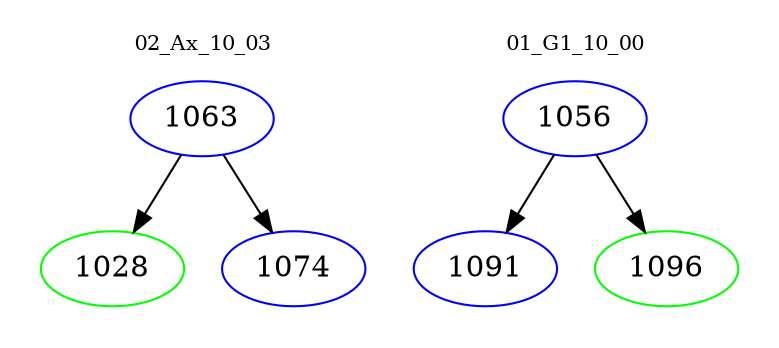 digraph{
subgraph cluster_0 {
color = white
label = "02_Ax_10_03";
fontsize=10;
T0_1063 [label="1063", color="blue"]
T0_1063 -> T0_1028 [color="black"]
T0_1028 [label="1028", color="green"]
T0_1063 -> T0_1074 [color="black"]
T0_1074 [label="1074", color="blue"]
}
subgraph cluster_1 {
color = white
label = "01_G1_10_00";
fontsize=10;
T1_1056 [label="1056", color="blue"]
T1_1056 -> T1_1091 [color="black"]
T1_1091 [label="1091", color="blue"]
T1_1056 -> T1_1096 [color="black"]
T1_1096 [label="1096", color="green"]
}
}
